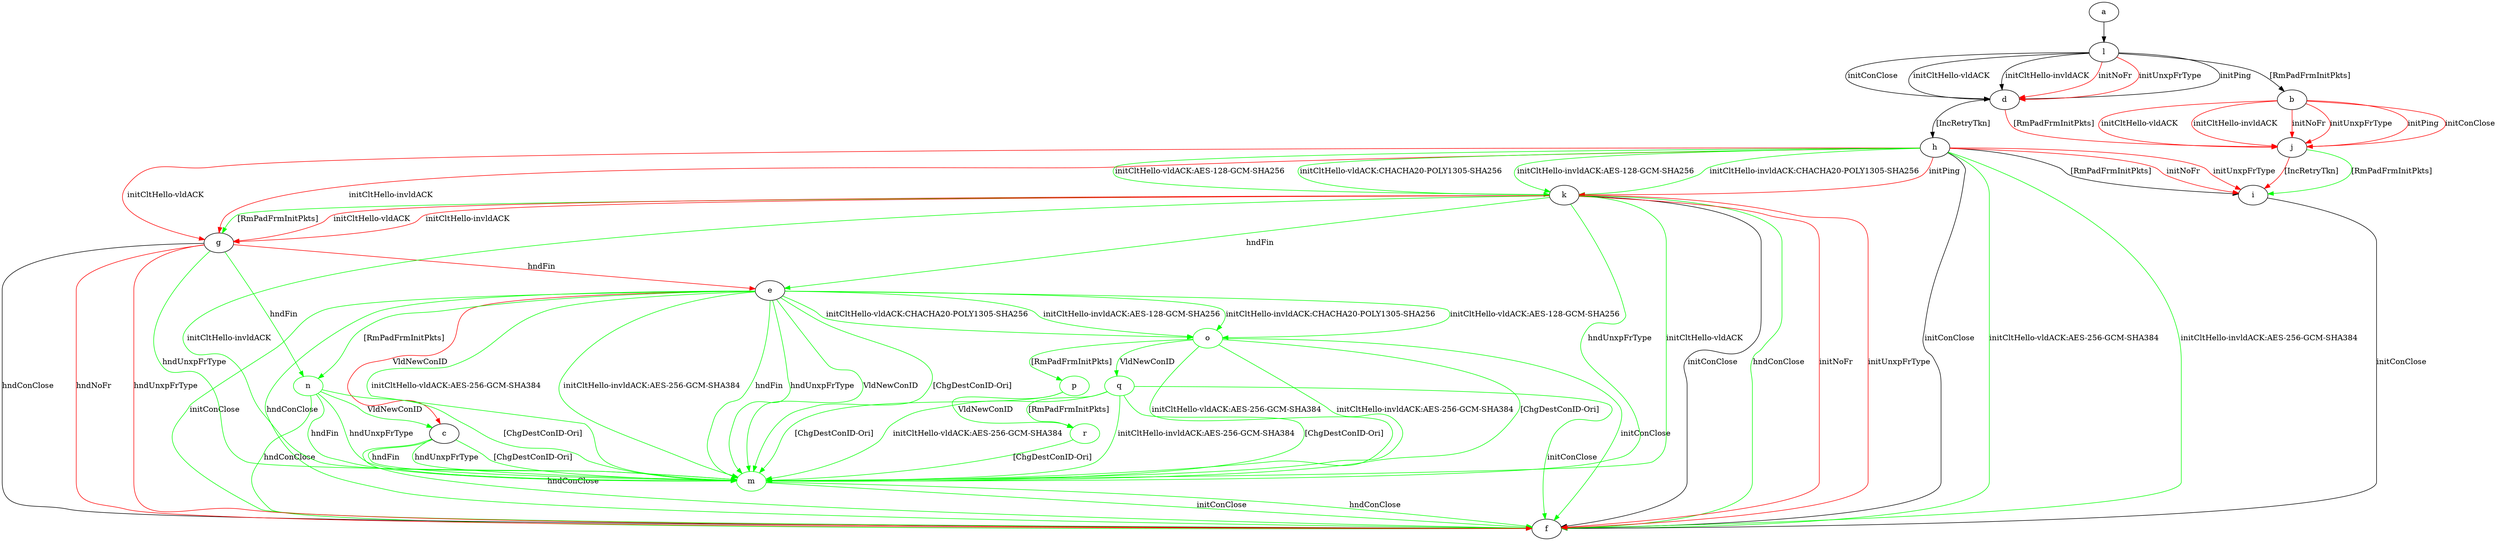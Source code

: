 digraph "" {
	a -> l	[key=0];
	b -> j	[key=0,
		color=red,
		label="initPing "];
	b -> j	[key=1,
		color=red,
		label="initConClose "];
	b -> j	[key=2,
		color=red,
		label="initCltHello-vldACK "];
	b -> j	[key=3,
		color=red,
		label="initCltHello-invldACK "];
	b -> j	[key=4,
		color=red,
		label="initNoFr "];
	b -> j	[key=5,
		color=red,
		label="initUnxpFrType "];
	c -> f	[key=0,
		color=green,
		label="hndConClose "];
	m	[color=green];
	c -> m	[key=0,
		color=green,
		label="hndFin "];
	c -> m	[key=1,
		color=green,
		label="hndUnxpFrType "];
	c -> m	[key=2,
		color=green,
		label="[ChgDestConID-Ori] "];
	d -> h	[key=0,
		label="[IncRetryTkn] "];
	d -> j	[key=0,
		color=red,
		label="[RmPadFrmInitPkts] "];
	e -> c	[key=0,
		color=red,
		label="VldNewConID "];
	e -> f	[key=0,
		color=green,
		label="initConClose "];
	e -> f	[key=1,
		color=green,
		label="hndConClose "];
	e -> m	[key=0,
		color=green,
		label="initCltHello-vldACK:AES-256-GCM-SHA384 "];
	e -> m	[key=1,
		color=green,
		label="initCltHello-invldACK:AES-256-GCM-SHA384 "];
	e -> m	[key=2,
		color=green,
		label="hndFin "];
	e -> m	[key=3,
		color=green,
		label="hndUnxpFrType "];
	e -> m	[key=4,
		color=green,
		label="VldNewConID "];
	e -> m	[key=5,
		color=green,
		label="[ChgDestConID-Ori] "];
	n	[color=green];
	e -> n	[key=0,
		color=green,
		label="[RmPadFrmInitPkts] "];
	o	[color=green];
	e -> o	[key=0,
		color=green,
		label="initCltHello-vldACK:AES-128-GCM-SHA256 "];
	e -> o	[key=1,
		color=green,
		label="initCltHello-vldACK:CHACHA20-POLY1305-SHA256 "];
	e -> o	[key=2,
		color=green,
		label="initCltHello-invldACK:AES-128-GCM-SHA256 "];
	e -> o	[key=3,
		color=green,
		label="initCltHello-invldACK:CHACHA20-POLY1305-SHA256 "];
	g -> e	[key=0,
		color=red,
		label="hndFin "];
	g -> f	[key=0,
		label="hndConClose "];
	g -> f	[key=1,
		color=red,
		label="hndNoFr "];
	g -> f	[key=2,
		color=red,
		label="hndUnxpFrType "];
	g -> m	[key=0,
		color=green,
		label="hndUnxpFrType "];
	g -> n	[key=0,
		color=green,
		label="hndFin "];
	h -> f	[key=0,
		label="initConClose "];
	h -> f	[key=1,
		color=green,
		label="initCltHello-vldACK:AES-256-GCM-SHA384 "];
	h -> f	[key=2,
		color=green,
		label="initCltHello-invldACK:AES-256-GCM-SHA384 "];
	h -> g	[key=0,
		color=red,
		label="initCltHello-vldACK "];
	h -> g	[key=1,
		color=red,
		label="initCltHello-invldACK "];
	h -> i	[key=0,
		label="[RmPadFrmInitPkts] "];
	h -> i	[key=1,
		color=red,
		label="initNoFr "];
	h -> i	[key=2,
		color=red,
		label="initUnxpFrType "];
	h -> k	[key=0,
		color=green,
		label="initCltHello-vldACK:AES-128-GCM-SHA256 "];
	h -> k	[key=1,
		color=green,
		label="initCltHello-vldACK:CHACHA20-POLY1305-SHA256 "];
	h -> k	[key=2,
		color=green,
		label="initCltHello-invldACK:AES-128-GCM-SHA256 "];
	h -> k	[key=3,
		color=green,
		label="initCltHello-invldACK:CHACHA20-POLY1305-SHA256 "];
	h -> k	[key=4,
		color=red,
		label="initPing "];
	i -> f	[key=0,
		label="initConClose "];
	j -> i	[key=0,
		color=green,
		label="[RmPadFrmInitPkts] "];
	j -> i	[key=1,
		color=red,
		label="[IncRetryTkn] "];
	k -> e	[key=0,
		color=green,
		label="hndFin "];
	k -> f	[key=0,
		label="initConClose "];
	k -> f	[key=1,
		color=green,
		label="hndConClose "];
	k -> f	[key=2,
		color=red,
		label="initNoFr "];
	k -> f	[key=3,
		color=red,
		label="initUnxpFrType "];
	k -> g	[key=0,
		color=green,
		label="[RmPadFrmInitPkts] "];
	k -> g	[key=1,
		color=red,
		label="initCltHello-vldACK "];
	k -> g	[key=2,
		color=red,
		label="initCltHello-invldACK "];
	k -> m	[key=0,
		color=green,
		label="initCltHello-vldACK "];
	k -> m	[key=1,
		color=green,
		label="initCltHello-invldACK "];
	k -> m	[key=2,
		color=green,
		label="hndUnxpFrType "];
	l -> b	[key=0,
		label="[RmPadFrmInitPkts] "];
	l -> d	[key=0,
		label="initPing "];
	l -> d	[key=1,
		label="initConClose "];
	l -> d	[key=2,
		label="initCltHello-vldACK "];
	l -> d	[key=3,
		label="initCltHello-invldACK "];
	l -> d	[key=4,
		color=red,
		label="initNoFr "];
	l -> d	[key=5,
		color=red,
		label="initUnxpFrType "];
	m -> f	[key=0,
		color=green,
		label="initConClose "];
	m -> f	[key=1,
		color=green,
		label="hndConClose "];
	n -> c	[key=0,
		color=green,
		label="VldNewConID "];
	n -> f	[key=0,
		color=green,
		label="hndConClose "];
	n -> m	[key=0,
		color=green,
		label="hndFin "];
	n -> m	[key=1,
		color=green,
		label="hndUnxpFrType "];
	n -> m	[key=2,
		color=green,
		label="[ChgDestConID-Ori] "];
	o -> f	[key=0,
		color=green,
		label="initConClose "];
	o -> m	[key=0,
		color=green,
		label="initCltHello-vldACK:AES-256-GCM-SHA384 "];
	o -> m	[key=1,
		color=green,
		label="initCltHello-invldACK:AES-256-GCM-SHA384 "];
	o -> m	[key=2,
		color=green,
		label="[ChgDestConID-Ori] "];
	p	[color=green];
	o -> p	[key=0,
		color=green,
		label="[RmPadFrmInitPkts] "];
	q	[color=green];
	o -> q	[key=0,
		color=green,
		label="VldNewConID "];
	p -> m	[key=0,
		color=green,
		label="[ChgDestConID-Ori] "];
	r	[color=green];
	p -> r	[key=0,
		color=green,
		label="VldNewConID "];
	q -> f	[key=0,
		color=green,
		label="initConClose "];
	q -> m	[key=0,
		color=green,
		label="initCltHello-vldACK:AES-256-GCM-SHA384 "];
	q -> m	[key=1,
		color=green,
		label="initCltHello-invldACK:AES-256-GCM-SHA384 "];
	q -> m	[key=2,
		color=green,
		label="[ChgDestConID-Ori] "];
	q -> r	[key=0,
		color=green,
		label="[RmPadFrmInitPkts] "];
	r -> m	[key=0,
		color=green,
		label="[ChgDestConID-Ori] "];
}
